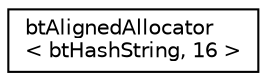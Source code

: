 digraph "Graphical Class Hierarchy"
{
  edge [fontname="Helvetica",fontsize="10",labelfontname="Helvetica",labelfontsize="10"];
  node [fontname="Helvetica",fontsize="10",shape=record];
  rankdir="LR";
  Node1 [label="btAlignedAllocator\l\< btHashString, 16 \>",height=0.2,width=0.4,color="black", fillcolor="white", style="filled",URL="$classbt_aligned_allocator.html"];
}
